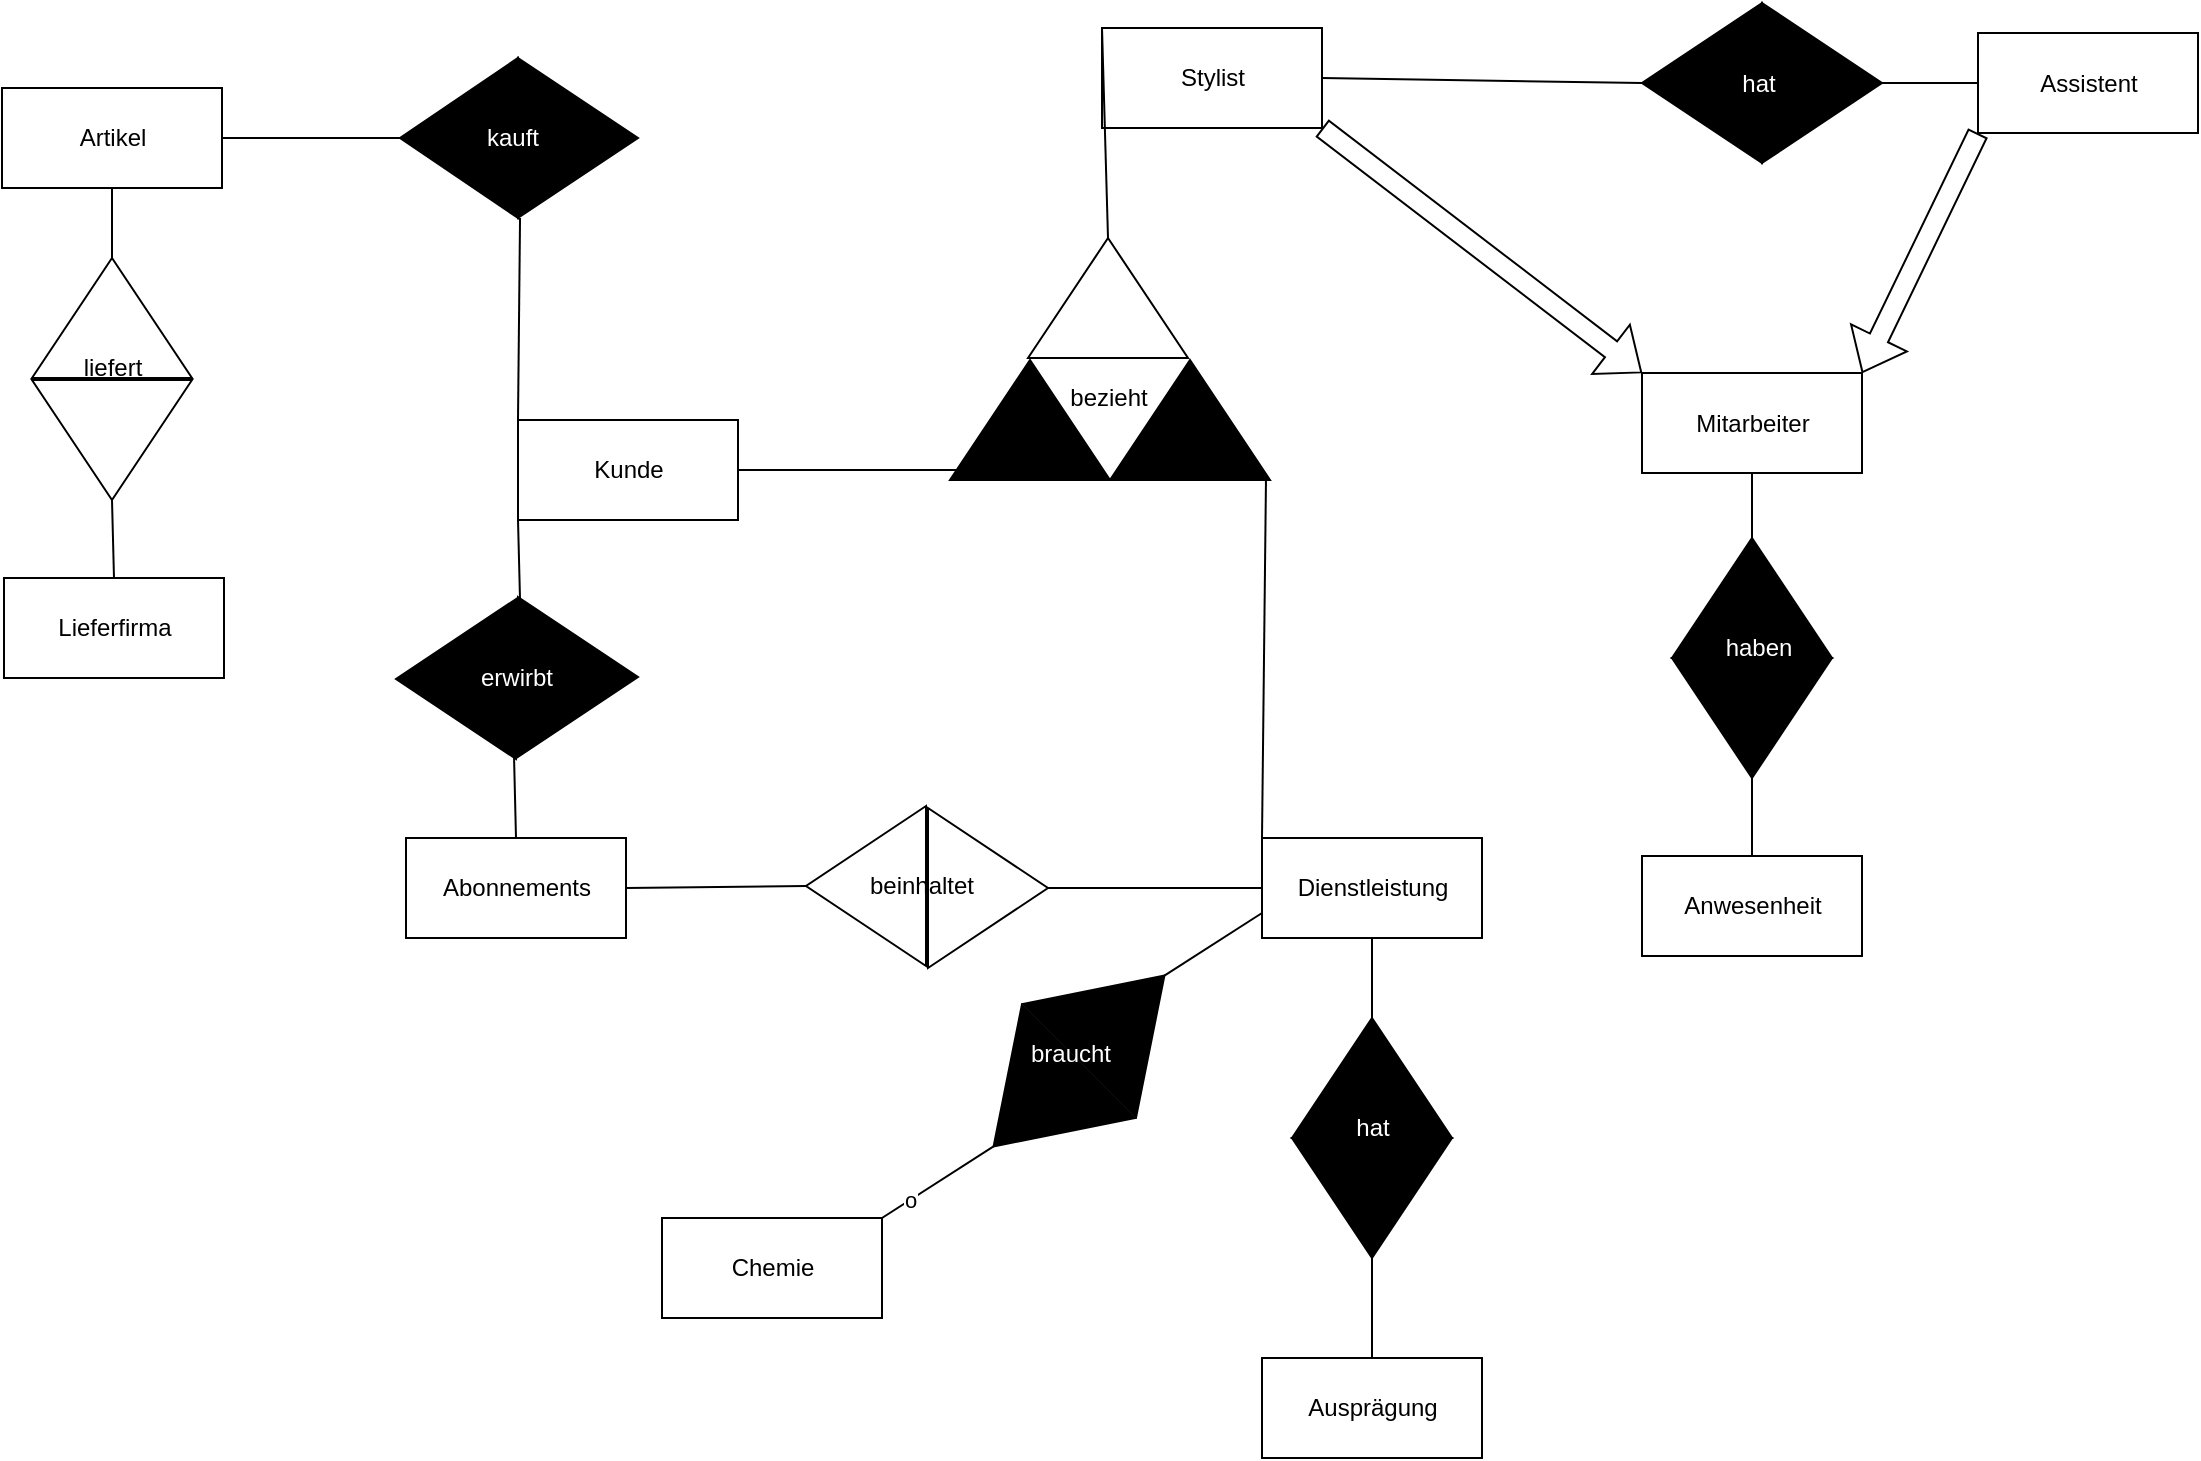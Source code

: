 <mxfile version="20.2.8" type="device"><diagram id="LUr5J__IQj2xuiETrEjM" name="Page-1"><mxGraphModel dx="1183" dy="741" grid="1" gridSize="10" guides="1" tooltips="1" connect="1" arrows="1" fold="1" page="1" pageScale="1" pageWidth="1169" pageHeight="827" math="0" shadow="0"><root><mxCell id="0"/><mxCell id="1" parent="0"/><mxCell id="8ZPGhfNe0XcEVqFSsVhl-1" value="Artikel" style="html=1;" vertex="1" parent="1"><mxGeometry x="40" y="55" width="110" height="50" as="geometry"/></mxCell><mxCell id="8ZPGhfNe0XcEVqFSsVhl-2" value="Kunde" style="html=1;" vertex="1" parent="1"><mxGeometry x="298" y="221" width="110" height="50" as="geometry"/></mxCell><mxCell id="8ZPGhfNe0XcEVqFSsVhl-3" value="Dienstleistung" style="html=1;" vertex="1" parent="1"><mxGeometry x="670" y="430" width="110" height="50" as="geometry"/></mxCell><mxCell id="8ZPGhfNe0XcEVqFSsVhl-4" value="Mitarbeiter" style="html=1;" vertex="1" parent="1"><mxGeometry x="860" y="197.5" width="110" height="50" as="geometry"/></mxCell><mxCell id="8ZPGhfNe0XcEVqFSsVhl-5" value="Abonnements" style="html=1;" vertex="1" parent="1"><mxGeometry x="242" y="430" width="110" height="50" as="geometry"/></mxCell><mxCell id="8ZPGhfNe0XcEVqFSsVhl-6" value="Stylist" style="html=1;" vertex="1" parent="1"><mxGeometry x="590" y="25" width="110" height="50" as="geometry"/></mxCell><mxCell id="8ZPGhfNe0XcEVqFSsVhl-7" value="Assistent" style="html=1;" vertex="1" parent="1"><mxGeometry x="1028" y="27.5" width="110" height="50" as="geometry"/></mxCell><mxCell id="8ZPGhfNe0XcEVqFSsVhl-8" value="" style="shape=flexArrow;endArrow=classic;html=1;rounded=0;entryX=1;entryY=0;entryDx=0;entryDy=0;exitX=0;exitY=1;exitDx=0;exitDy=0;" edge="1" parent="1" source="8ZPGhfNe0XcEVqFSsVhl-7" target="8ZPGhfNe0XcEVqFSsVhl-4"><mxGeometry width="50" height="50" relative="1" as="geometry"><mxPoint x="727" y="-82.5" as="sourcePoint"/><mxPoint x="777" y="-132.5" as="targetPoint"/></mxGeometry></mxCell><mxCell id="8ZPGhfNe0XcEVqFSsVhl-9" value="" style="shape=flexArrow;endArrow=classic;html=1;rounded=0;entryX=0;entryY=0;entryDx=0;entryDy=0;exitX=1;exitY=1;exitDx=0;exitDy=0;" edge="1" parent="1" source="8ZPGhfNe0XcEVqFSsVhl-6" target="8ZPGhfNe0XcEVqFSsVhl-4"><mxGeometry width="50" height="50" relative="1" as="geometry"><mxPoint x="769" y="-75" as="sourcePoint"/><mxPoint x="819" y="-125" as="targetPoint"/></mxGeometry></mxCell><mxCell id="8ZPGhfNe0XcEVqFSsVhl-18" value="" style="triangle;whiteSpace=wrap;html=1;fillColor=#000000;" vertex="1" parent="1"><mxGeometry x="298" y="40" width="60" height="80" as="geometry"/></mxCell><mxCell id="8ZPGhfNe0XcEVqFSsVhl-19" value="" style="triangle;whiteSpace=wrap;html=1;rotation=-180;fillColor=#000000;" vertex="1" parent="1"><mxGeometry x="239" y="40" width="59" height="80" as="geometry"/></mxCell><mxCell id="8ZPGhfNe0XcEVqFSsVhl-20" value="" style="endArrow=none;html=1;rounded=0;entryX=1;entryY=0.5;entryDx=0;entryDy=0;exitX=1;exitY=0.5;exitDx=0;exitDy=0;" edge="1" parent="1" source="8ZPGhfNe0XcEVqFSsVhl-1" target="8ZPGhfNe0XcEVqFSsVhl-19"><mxGeometry width="50" height="50" relative="1" as="geometry"><mxPoint x="160" y="190" as="sourcePoint"/><mxPoint x="210" y="140" as="targetPoint"/></mxGeometry></mxCell><mxCell id="8ZPGhfNe0XcEVqFSsVhl-21" value="" style="endArrow=none;html=1;rounded=0;entryX=0;entryY=0;entryDx=0;entryDy=0;exitX=0.017;exitY=1;exitDx=0;exitDy=0;exitPerimeter=0;" edge="1" parent="1" source="8ZPGhfNe0XcEVqFSsVhl-18" target="8ZPGhfNe0XcEVqFSsVhl-2"><mxGeometry width="50" height="50" relative="1" as="geometry"><mxPoint x="300" y="130" as="sourcePoint"/><mxPoint x="380" y="140" as="targetPoint"/></mxGeometry></mxCell><mxCell id="8ZPGhfNe0XcEVqFSsVhl-22" value="Lieferfirma" style="html=1;" vertex="1" parent="1"><mxGeometry x="41" y="300" width="110" height="50" as="geometry"/></mxCell><mxCell id="8ZPGhfNe0XcEVqFSsVhl-23" value="" style="triangle;whiteSpace=wrap;html=1;rotation=-90;" vertex="1" parent="1"><mxGeometry x="65" y="130" width="60" height="80" as="geometry"/></mxCell><mxCell id="8ZPGhfNe0XcEVqFSsVhl-24" value="" style="triangle;whiteSpace=wrap;html=1;rotation=90;" vertex="1" parent="1"><mxGeometry x="65" y="191" width="60" height="80" as="geometry"/></mxCell><mxCell id="8ZPGhfNe0XcEVqFSsVhl-25" value="" style="endArrow=none;html=1;rounded=0;entryX=0.5;entryY=1;entryDx=0;entryDy=0;exitX=1;exitY=0.5;exitDx=0;exitDy=0;" edge="1" parent="1" source="8ZPGhfNe0XcEVqFSsVhl-23" target="8ZPGhfNe0XcEVqFSsVhl-1"><mxGeometry width="50" height="50" relative="1" as="geometry"><mxPoint x="420" y="210" as="sourcePoint"/><mxPoint x="470" y="160" as="targetPoint"/></mxGeometry></mxCell><mxCell id="8ZPGhfNe0XcEVqFSsVhl-26" value="" style="endArrow=none;html=1;rounded=0;entryX=1;entryY=0.5;entryDx=0;entryDy=0;exitX=0.5;exitY=0;exitDx=0;exitDy=0;" edge="1" parent="1" source="8ZPGhfNe0XcEVqFSsVhl-22" target="8ZPGhfNe0XcEVqFSsVhl-24"><mxGeometry width="50" height="50" relative="1" as="geometry"><mxPoint x="420" y="210" as="sourcePoint"/><mxPoint x="470" y="160" as="targetPoint"/></mxGeometry></mxCell><mxCell id="8ZPGhfNe0XcEVqFSsVhl-27" value="kauft" style="text;html=1;align=center;verticalAlign=middle;resizable=0;points=[];autosize=1;strokeColor=none;fillColor=none;fontColor=#FFFFFF;" vertex="1" parent="1"><mxGeometry x="270" y="65" width="50" height="30" as="geometry"/></mxCell><mxCell id="8ZPGhfNe0XcEVqFSsVhl-28" value="&lt;font color=&quot;#000000&quot;&gt;liefert&lt;/font&gt;" style="text;html=1;align=center;verticalAlign=middle;resizable=0;points=[];autosize=1;strokeColor=none;fillColor=none;fontColor=#FFFFFF;" vertex="1" parent="1"><mxGeometry x="70" y="180" width="50" height="30" as="geometry"/></mxCell><mxCell id="8ZPGhfNe0XcEVqFSsVhl-29" value="" style="triangle;whiteSpace=wrap;html=1;fontColor=#000000;fillColor=#000000;" vertex="1" parent="1"><mxGeometry x="298" y="309.5" width="60" height="80" as="geometry"/></mxCell><mxCell id="8ZPGhfNe0XcEVqFSsVhl-30" value="" style="triangle;whiteSpace=wrap;html=1;fontColor=#000000;fillColor=#000000;rotation=-180;" vertex="1" parent="1"><mxGeometry x="237" y="310.5" width="60" height="80" as="geometry"/></mxCell><mxCell id="8ZPGhfNe0XcEVqFSsVhl-31" value="" style="endArrow=none;html=1;rounded=0;fontColor=#000000;entryX=0.5;entryY=0;entryDx=0;entryDy=0;exitX=0.017;exitY=0.031;exitDx=0;exitDy=0;exitPerimeter=0;" edge="1" parent="1" source="8ZPGhfNe0XcEVqFSsVhl-30" target="8ZPGhfNe0XcEVqFSsVhl-5"><mxGeometry width="50" height="50" relative="1" as="geometry"><mxPoint x="380" y="305.5" as="sourcePoint"/><mxPoint x="430" y="255.5" as="targetPoint"/></mxGeometry></mxCell><mxCell id="8ZPGhfNe0XcEVqFSsVhl-32" value="&lt;font color=&quot;#ffffff&quot;&gt;erwirbt&lt;/font&gt;" style="text;html=1;align=center;verticalAlign=middle;resizable=0;points=[];autosize=1;strokeColor=none;fillColor=none;fontColor=#000000;" vertex="1" parent="1"><mxGeometry x="267" y="334.5" width="60" height="30" as="geometry"/></mxCell><mxCell id="8ZPGhfNe0XcEVqFSsVhl-33" value="" style="endArrow=none;html=1;rounded=0;fontColor=#FFFFFF;entryX=0.017;entryY=0.019;entryDx=0;entryDy=0;exitX=0;exitY=1;exitDx=0;exitDy=0;entryPerimeter=0;" edge="1" parent="1" source="8ZPGhfNe0XcEVqFSsVhl-2" target="8ZPGhfNe0XcEVqFSsVhl-29"><mxGeometry width="50" height="50" relative="1" as="geometry"><mxPoint x="540" y="200" as="sourcePoint"/><mxPoint x="590" y="150" as="targetPoint"/></mxGeometry></mxCell><mxCell id="8ZPGhfNe0XcEVqFSsVhl-34" value="" style="triangle;whiteSpace=wrap;html=1;rotation=-90;" vertex="1" parent="1"><mxGeometry x="563" y="120" width="60" height="80" as="geometry"/></mxCell><mxCell id="8ZPGhfNe0XcEVqFSsVhl-35" value="" style="triangle;whiteSpace=wrap;html=1;fontColor=#FFFFFF;fillColor=#000000;rotation=-90;" vertex="1" parent="1"><mxGeometry x="524" y="181" width="60" height="80" as="geometry"/></mxCell><mxCell id="8ZPGhfNe0XcEVqFSsVhl-36" value="" style="triangle;whiteSpace=wrap;html=1;fontColor=#FFFFFF;fillColor=#000000;rotation=-90;" vertex="1" parent="1"><mxGeometry x="604" y="181" width="60" height="80" as="geometry"/></mxCell><mxCell id="8ZPGhfNe0XcEVqFSsVhl-37" value="bezieht" style="text;html=1;align=center;verticalAlign=middle;resizable=0;points=[];autosize=1;strokeColor=none;fillColor=none;fontColor=#000000;" vertex="1" parent="1"><mxGeometry x="563" y="195" width="60" height="30" as="geometry"/></mxCell><mxCell id="8ZPGhfNe0XcEVqFSsVhl-38" value="" style="endArrow=none;html=1;rounded=0;fontColor=#000000;entryX=1;entryY=0.5;entryDx=0;entryDy=0;exitX=0.083;exitY=0.063;exitDx=0;exitDy=0;exitPerimeter=0;" edge="1" parent="1" source="8ZPGhfNe0XcEVqFSsVhl-35" target="8ZPGhfNe0XcEVqFSsVhl-2"><mxGeometry width="50" height="50" relative="1" as="geometry"><mxPoint x="520" y="240" as="sourcePoint"/><mxPoint x="420" y="140" as="targetPoint"/></mxGeometry></mxCell><mxCell id="8ZPGhfNe0XcEVqFSsVhl-39" value="" style="endArrow=none;html=1;rounded=0;fontColor=#000000;entryX=1;entryY=0.5;entryDx=0;entryDy=0;exitX=0;exitY=0;exitDx=0;exitDy=0;" edge="1" parent="1" source="8ZPGhfNe0XcEVqFSsVhl-6" target="8ZPGhfNe0XcEVqFSsVhl-34"><mxGeometry width="50" height="50" relative="1" as="geometry"><mxPoint x="430" y="340" as="sourcePoint"/><mxPoint x="480" y="290" as="targetPoint"/></mxGeometry></mxCell><mxCell id="8ZPGhfNe0XcEVqFSsVhl-40" value="" style="endArrow=none;html=1;rounded=0;fontColor=#000000;exitX=0;exitY=0;exitDx=0;exitDy=0;entryX=0.017;entryY=0.975;entryDx=0;entryDy=0;entryPerimeter=0;" edge="1" parent="1" source="8ZPGhfNe0XcEVqFSsVhl-3" target="8ZPGhfNe0XcEVqFSsVhl-36"><mxGeometry width="50" height="50" relative="1" as="geometry"><mxPoint x="420" y="340" as="sourcePoint"/><mxPoint x="410" y="280" as="targetPoint"/></mxGeometry></mxCell><mxCell id="8ZPGhfNe0XcEVqFSsVhl-41" value="" style="triangle;whiteSpace=wrap;html=1;fontColor=#000000;fillColor=#000000;" vertex="1" parent="1"><mxGeometry x="920" y="12.5" width="60" height="80" as="geometry"/></mxCell><mxCell id="8ZPGhfNe0XcEVqFSsVhl-42" value="" style="triangle;whiteSpace=wrap;html=1;fontColor=#000000;fillColor=#000000;rotation=-180;" vertex="1" parent="1"><mxGeometry x="860" y="12.5" width="60" height="80" as="geometry"/></mxCell><mxCell id="8ZPGhfNe0XcEVqFSsVhl-43" value="" style="endArrow=none;html=1;rounded=0;fontColor=#000000;entryX=1;entryY=0.5;entryDx=0;entryDy=0;exitX=1;exitY=0.5;exitDx=0;exitDy=0;" edge="1" parent="1" source="8ZPGhfNe0XcEVqFSsVhl-6" target="8ZPGhfNe0XcEVqFSsVhl-42"><mxGeometry width="50" height="50" relative="1" as="geometry"><mxPoint x="784" y="75" as="sourcePoint"/><mxPoint x="834" y="25" as="targetPoint"/></mxGeometry></mxCell><mxCell id="8ZPGhfNe0XcEVqFSsVhl-44" value="" style="endArrow=none;html=1;rounded=0;fontColor=#000000;entryX=0;entryY=0.5;entryDx=0;entryDy=0;exitX=1;exitY=0.5;exitDx=0;exitDy=0;" edge="1" parent="1" source="8ZPGhfNe0XcEVqFSsVhl-41" target="8ZPGhfNe0XcEVqFSsVhl-7"><mxGeometry width="50" height="50" relative="1" as="geometry"><mxPoint x="1062" y="47.5" as="sourcePoint"/><mxPoint x="1112" y="-2.5" as="targetPoint"/></mxGeometry></mxCell><mxCell id="8ZPGhfNe0XcEVqFSsVhl-45" value="&lt;font color=&quot;#ffffff&quot;&gt;hat&lt;/font&gt;" style="text;html=1;align=center;verticalAlign=middle;resizable=0;points=[];autosize=1;strokeColor=none;fillColor=none;fontColor=#000000;" vertex="1" parent="1"><mxGeometry x="898" y="37.5" width="40" height="30" as="geometry"/></mxCell><mxCell id="8ZPGhfNe0XcEVqFSsVhl-46" value="" style="triangle;whiteSpace=wrap;html=1;rotation=0;" vertex="1" parent="1"><mxGeometry x="503" y="415" width="60" height="80" as="geometry"/></mxCell><mxCell id="8ZPGhfNe0XcEVqFSsVhl-47" value="" style="triangle;whiteSpace=wrap;html=1;rotation=-180;" vertex="1" parent="1"><mxGeometry x="442" y="414" width="60" height="80" as="geometry"/></mxCell><mxCell id="8ZPGhfNe0XcEVqFSsVhl-48" value="beinhaltet" style="text;html=1;strokeColor=none;fillColor=none;align=center;verticalAlign=middle;whiteSpace=wrap;rounded=0;fontColor=#000000;" vertex="1" parent="1"><mxGeometry x="470" y="439" width="60" height="30" as="geometry"/></mxCell><mxCell id="8ZPGhfNe0XcEVqFSsVhl-49" value="" style="endArrow=none;html=1;rounded=0;fontColor=#FFFFFF;entryX=0;entryY=0.5;entryDx=0;entryDy=0;exitX=1;exitY=0.5;exitDx=0;exitDy=0;" edge="1" parent="1" source="8ZPGhfNe0XcEVqFSsVhl-46" target="8ZPGhfNe0XcEVqFSsVhl-3"><mxGeometry width="50" height="50" relative="1" as="geometry"><mxPoint x="210" y="260" as="sourcePoint"/><mxPoint x="260" y="210" as="targetPoint"/></mxGeometry></mxCell><mxCell id="8ZPGhfNe0XcEVqFSsVhl-50" value="" style="endArrow=none;html=1;rounded=0;fontColor=#FFFFFF;entryX=1;entryY=0.5;entryDx=0;entryDy=0;exitX=1;exitY=0.5;exitDx=0;exitDy=0;" edge="1" parent="1" source="8ZPGhfNe0XcEVqFSsVhl-5" target="8ZPGhfNe0XcEVqFSsVhl-47"><mxGeometry width="50" height="50" relative="1" as="geometry"><mxPoint x="210" y="260" as="sourcePoint"/><mxPoint x="260" y="210" as="targetPoint"/></mxGeometry></mxCell><mxCell id="8ZPGhfNe0XcEVqFSsVhl-51" value="Anwesenheit" style="html=1;" vertex="1" parent="1"><mxGeometry x="860" y="439" width="110" height="50" as="geometry"/></mxCell><mxCell id="8ZPGhfNe0XcEVqFSsVhl-54" value="" style="triangle;whiteSpace=wrap;html=1;fontColor=#000000;fillColor=#000000;rotation=-90;" vertex="1" parent="1"><mxGeometry x="885" y="270" width="60" height="80" as="geometry"/></mxCell><mxCell id="8ZPGhfNe0XcEVqFSsVhl-55" value="" style="triangle;whiteSpace=wrap;html=1;fontColor=#000000;fillColor=#000000;rotation=90;" vertex="1" parent="1"><mxGeometry x="885" y="330" width="60" height="80" as="geometry"/></mxCell><mxCell id="8ZPGhfNe0XcEVqFSsVhl-56" value="" style="endArrow=none;html=1;rounded=0;fontColor=#000000;entryX=0.5;entryY=1;entryDx=0;entryDy=0;exitX=1;exitY=0.5;exitDx=0;exitDy=0;" edge="1" parent="1" source="8ZPGhfNe0XcEVqFSsVhl-54" target="8ZPGhfNe0XcEVqFSsVhl-4"><mxGeometry width="50" height="50" relative="1" as="geometry"><mxPoint x="690" y="250" as="sourcePoint"/><mxPoint x="740" y="200" as="targetPoint"/></mxGeometry></mxCell><mxCell id="8ZPGhfNe0XcEVqFSsVhl-57" value="" style="endArrow=none;html=1;rounded=0;fontColor=#000000;entryX=1;entryY=0.5;entryDx=0;entryDy=0;exitX=0.5;exitY=0;exitDx=0;exitDy=0;" edge="1" parent="1" source="8ZPGhfNe0XcEVqFSsVhl-51" target="8ZPGhfNe0XcEVqFSsVhl-55"><mxGeometry width="50" height="50" relative="1" as="geometry"><mxPoint x="690" y="250" as="sourcePoint"/><mxPoint x="740" y="200" as="targetPoint"/></mxGeometry></mxCell><mxCell id="8ZPGhfNe0XcEVqFSsVhl-59" value="Ausprägung" style="html=1;" vertex="1" parent="1"><mxGeometry x="670" y="690" width="110" height="50" as="geometry"/></mxCell><mxCell id="8ZPGhfNe0XcEVqFSsVhl-60" value="" style="triangle;whiteSpace=wrap;html=1;labelBackgroundColor=none;fontColor=#000000;fillColor=#000000;rotation=-90;" vertex="1" parent="1"><mxGeometry x="695" y="510" width="60" height="80" as="geometry"/></mxCell><mxCell id="8ZPGhfNe0XcEVqFSsVhl-61" value="" style="triangle;whiteSpace=wrap;html=1;labelBackgroundColor=none;fontColor=#000000;fillColor=#000000;rotation=90;" vertex="1" parent="1"><mxGeometry x="695" y="570" width="60" height="80" as="geometry"/></mxCell><mxCell id="8ZPGhfNe0XcEVqFSsVhl-62" value="" style="endArrow=none;html=1;rounded=0;fontColor=#000000;entryX=0.5;entryY=1;entryDx=0;entryDy=0;exitX=1;exitY=0.5;exitDx=0;exitDy=0;" edge="1" parent="1" source="8ZPGhfNe0XcEVqFSsVhl-60" target="8ZPGhfNe0XcEVqFSsVhl-3"><mxGeometry width="50" height="50" relative="1" as="geometry"><mxPoint x="490" y="590" as="sourcePoint"/><mxPoint x="540" y="540" as="targetPoint"/></mxGeometry></mxCell><mxCell id="8ZPGhfNe0XcEVqFSsVhl-63" value="" style="endArrow=none;html=1;rounded=0;fontColor=#000000;entryX=1;entryY=0.5;entryDx=0;entryDy=0;exitX=0.5;exitY=0;exitDx=0;exitDy=0;" edge="1" parent="1" source="8ZPGhfNe0XcEVqFSsVhl-59" target="8ZPGhfNe0XcEVqFSsVhl-61"><mxGeometry width="50" height="50" relative="1" as="geometry"><mxPoint x="490" y="590" as="sourcePoint"/><mxPoint x="540" y="540" as="targetPoint"/></mxGeometry></mxCell><mxCell id="8ZPGhfNe0XcEVqFSsVhl-64" value="Chemie" style="html=1;labelBackgroundColor=none;" vertex="1" parent="1"><mxGeometry x="370" y="620" width="110" height="50" as="geometry"/></mxCell><mxCell id="8ZPGhfNe0XcEVqFSsVhl-65" value="" style="triangle;whiteSpace=wrap;html=1;labelBackgroundColor=none;fontColor=#000000;fillColor=#000000;rotation=-45;" vertex="1" parent="1"><mxGeometry x="570" y="480" width="60" height="80" as="geometry"/></mxCell><mxCell id="8ZPGhfNe0XcEVqFSsVhl-66" value="" style="triangle;whiteSpace=wrap;html=1;labelBackgroundColor=none;fontColor=#000000;fillColor=#000000;rotation=135;" vertex="1" parent="1"><mxGeometry x="527" y="523" width="60" height="80" as="geometry"/></mxCell><mxCell id="8ZPGhfNe0XcEVqFSsVhl-67" value="" style="endArrow=none;html=1;rounded=0;fontColor=#000000;entryX=0;entryY=0.75;entryDx=0;entryDy=0;exitX=1;exitY=0.5;exitDx=0;exitDy=0;" edge="1" parent="1" source="8ZPGhfNe0XcEVqFSsVhl-65" target="8ZPGhfNe0XcEVqFSsVhl-3"><mxGeometry width="50" height="50" relative="1" as="geometry"><mxPoint x="630" y="360" as="sourcePoint"/><mxPoint x="680" y="310" as="targetPoint"/></mxGeometry></mxCell><mxCell id="8ZPGhfNe0XcEVqFSsVhl-68" value="" style="endArrow=none;html=1;rounded=0;fontColor=#000000;entryX=1;entryY=0.5;entryDx=0;entryDy=0;exitX=1;exitY=0;exitDx=0;exitDy=0;" edge="1" parent="1" source="8ZPGhfNe0XcEVqFSsVhl-64" target="8ZPGhfNe0XcEVqFSsVhl-66"><mxGeometry width="50" height="50" relative="1" as="geometry"><mxPoint x="630" y="360" as="sourcePoint"/><mxPoint x="680" y="310" as="targetPoint"/></mxGeometry></mxCell><mxCell id="8ZPGhfNe0XcEVqFSsVhl-69" value="o" style="edgeLabel;html=1;align=center;verticalAlign=middle;resizable=0;points=[];fontColor=#000000;" vertex="1" connectable="0" parent="8ZPGhfNe0XcEVqFSsVhl-68"><mxGeometry x="-0.596" y="-4" relative="1" as="geometry"><mxPoint y="-5" as="offset"/></mxGeometry></mxCell><mxCell id="8ZPGhfNe0XcEVqFSsVhl-70" value="braucht" style="text;html=1;align=center;verticalAlign=middle;resizable=0;points=[];autosize=1;strokeColor=none;fillColor=none;fontColor=#FFFFFF;" vertex="1" parent="1"><mxGeometry x="544" y="523" width="60" height="30" as="geometry"/></mxCell><mxCell id="8ZPGhfNe0XcEVqFSsVhl-71" value="hat" style="text;html=1;align=center;verticalAlign=middle;resizable=0;points=[];autosize=1;strokeColor=none;fillColor=none;fontColor=#FFFFFF;" vertex="1" parent="1"><mxGeometry x="705" y="560" width="40" height="30" as="geometry"/></mxCell><mxCell id="8ZPGhfNe0XcEVqFSsVhl-72" value="haben" style="text;html=1;align=center;verticalAlign=middle;resizable=0;points=[];autosize=1;strokeColor=none;fillColor=none;fontColor=#FFFFFF;" vertex="1" parent="1"><mxGeometry x="888" y="320" width="60" height="30" as="geometry"/></mxCell></root></mxGraphModel></diagram></mxfile>